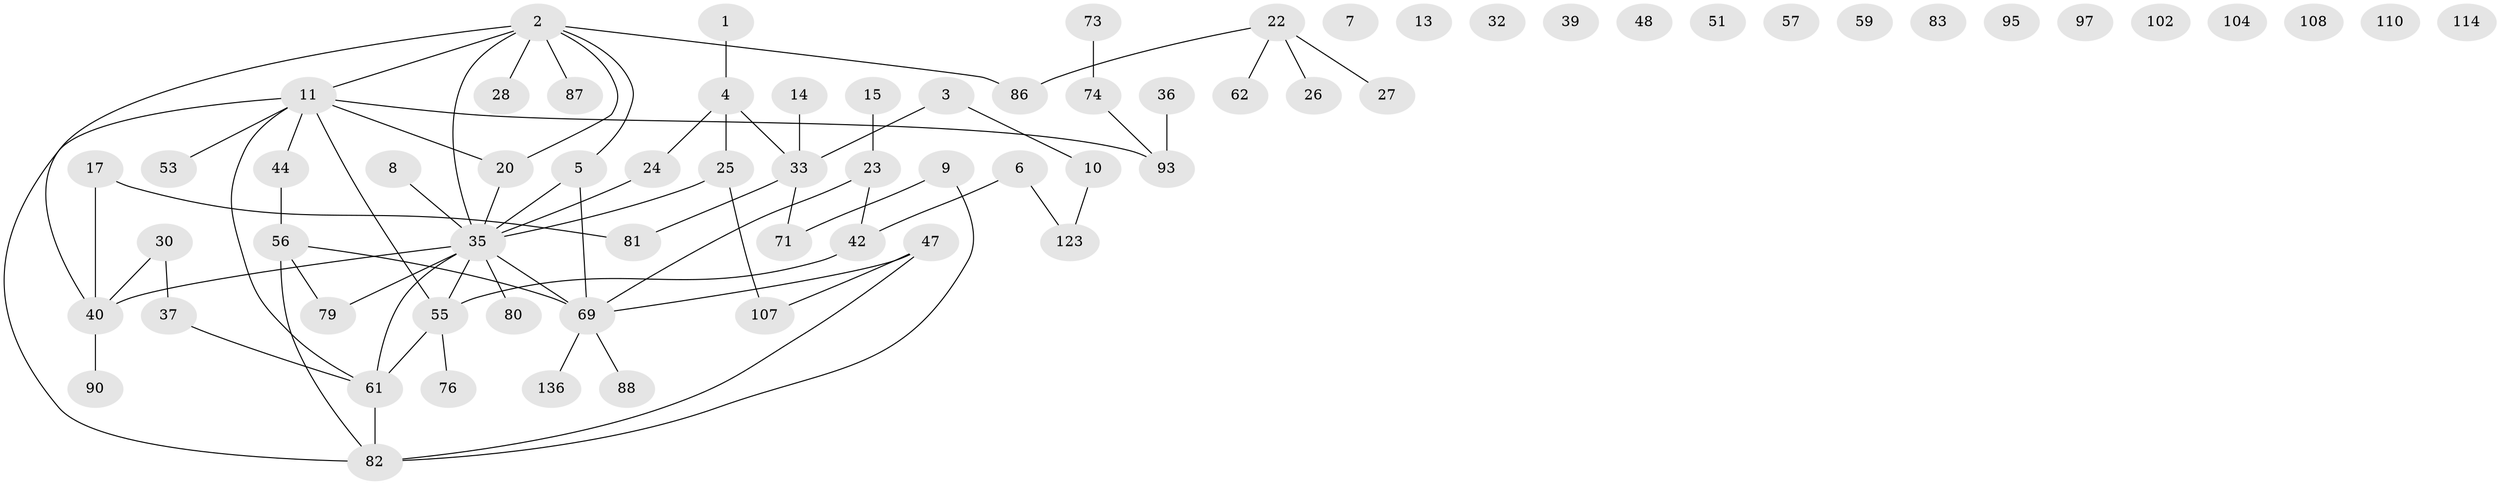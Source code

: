 // original degree distribution, {1: 0.27205882352941174, 2: 0.29411764705882354, 4: 0.08088235294117647, 3: 0.20588235294117646, 0: 0.09558823529411764, 5: 0.022058823529411766, 6: 0.029411764705882353}
// Generated by graph-tools (version 1.1) at 2025/12/03/09/25 04:12:54]
// undirected, 68 vertices, 71 edges
graph export_dot {
graph [start="1"]
  node [color=gray90,style=filled];
  1 [super="+124"];
  2 [super="+16"];
  3 [super="+67"];
  4 [super="+113"];
  5 [super="+94"];
  6 [super="+58+18"];
  7;
  8;
  9 [super="+21"];
  10 [super="+60"];
  11 [super="+12+31+78+66"];
  13;
  14 [super="+34"];
  15;
  17 [super="+115"];
  20 [super="+122"];
  22 [super="+92"];
  23 [super="+120"];
  24 [super="+29"];
  25 [super="+45"];
  26;
  27 [super="+130"];
  28 [super="+70"];
  30 [super="+38"];
  32;
  33 [super="+52+121"];
  35 [super="+46+63+43+96+100"];
  36 [super="+50"];
  37;
  39 [super="+41"];
  40 [super="+105"];
  42 [super="+84"];
  44;
  47 [super="+98"];
  48 [super="+91"];
  51 [super="+75"];
  53;
  55 [super="+101+119"];
  56 [super="+64+89"];
  57;
  59;
  61 [super="+65"];
  62;
  69 [super="+77+127"];
  71;
  73;
  74 [super="+103"];
  76;
  79;
  80;
  81 [super="+109"];
  82;
  83;
  86;
  87;
  88;
  90;
  93;
  95;
  97;
  102;
  104;
  107 [super="+132+118"];
  108;
  110;
  114;
  123;
  136;
  1 -- 4;
  2 -- 35;
  2 -- 5;
  2 -- 40;
  2 -- 86;
  2 -- 87;
  2 -- 28;
  2 -- 11;
  2 -- 20;
  3 -- 10;
  3 -- 33;
  4 -- 24;
  4 -- 33;
  4 -- 25;
  5 -- 35;
  5 -- 69;
  6 -- 42;
  6 -- 123;
  8 -- 35;
  9 -- 82;
  9 -- 71;
  10 -- 123;
  11 -- 82;
  11 -- 44;
  11 -- 53;
  11 -- 61;
  11 -- 93;
  11 -- 20;
  11 -- 55;
  14 -- 33;
  15 -- 23;
  17 -- 40;
  17 -- 81;
  20 -- 35;
  22 -- 86;
  22 -- 26;
  22 -- 27;
  22 -- 62;
  23 -- 69;
  23 -- 42;
  24 -- 35;
  25 -- 107;
  25 -- 35;
  30 -- 40;
  30 -- 37;
  33 -- 71;
  33 -- 81;
  35 -- 40;
  35 -- 79;
  35 -- 61;
  35 -- 69;
  35 -- 55;
  35 -- 80;
  36 -- 93;
  37 -- 61;
  40 -- 90;
  42 -- 55;
  44 -- 56;
  47 -- 107;
  47 -- 82;
  47 -- 69;
  55 -- 76;
  55 -- 61 [weight=2];
  56 -- 82;
  56 -- 69;
  56 -- 79;
  61 -- 82;
  69 -- 88;
  69 -- 136;
  73 -- 74;
  74 -- 93;
}
